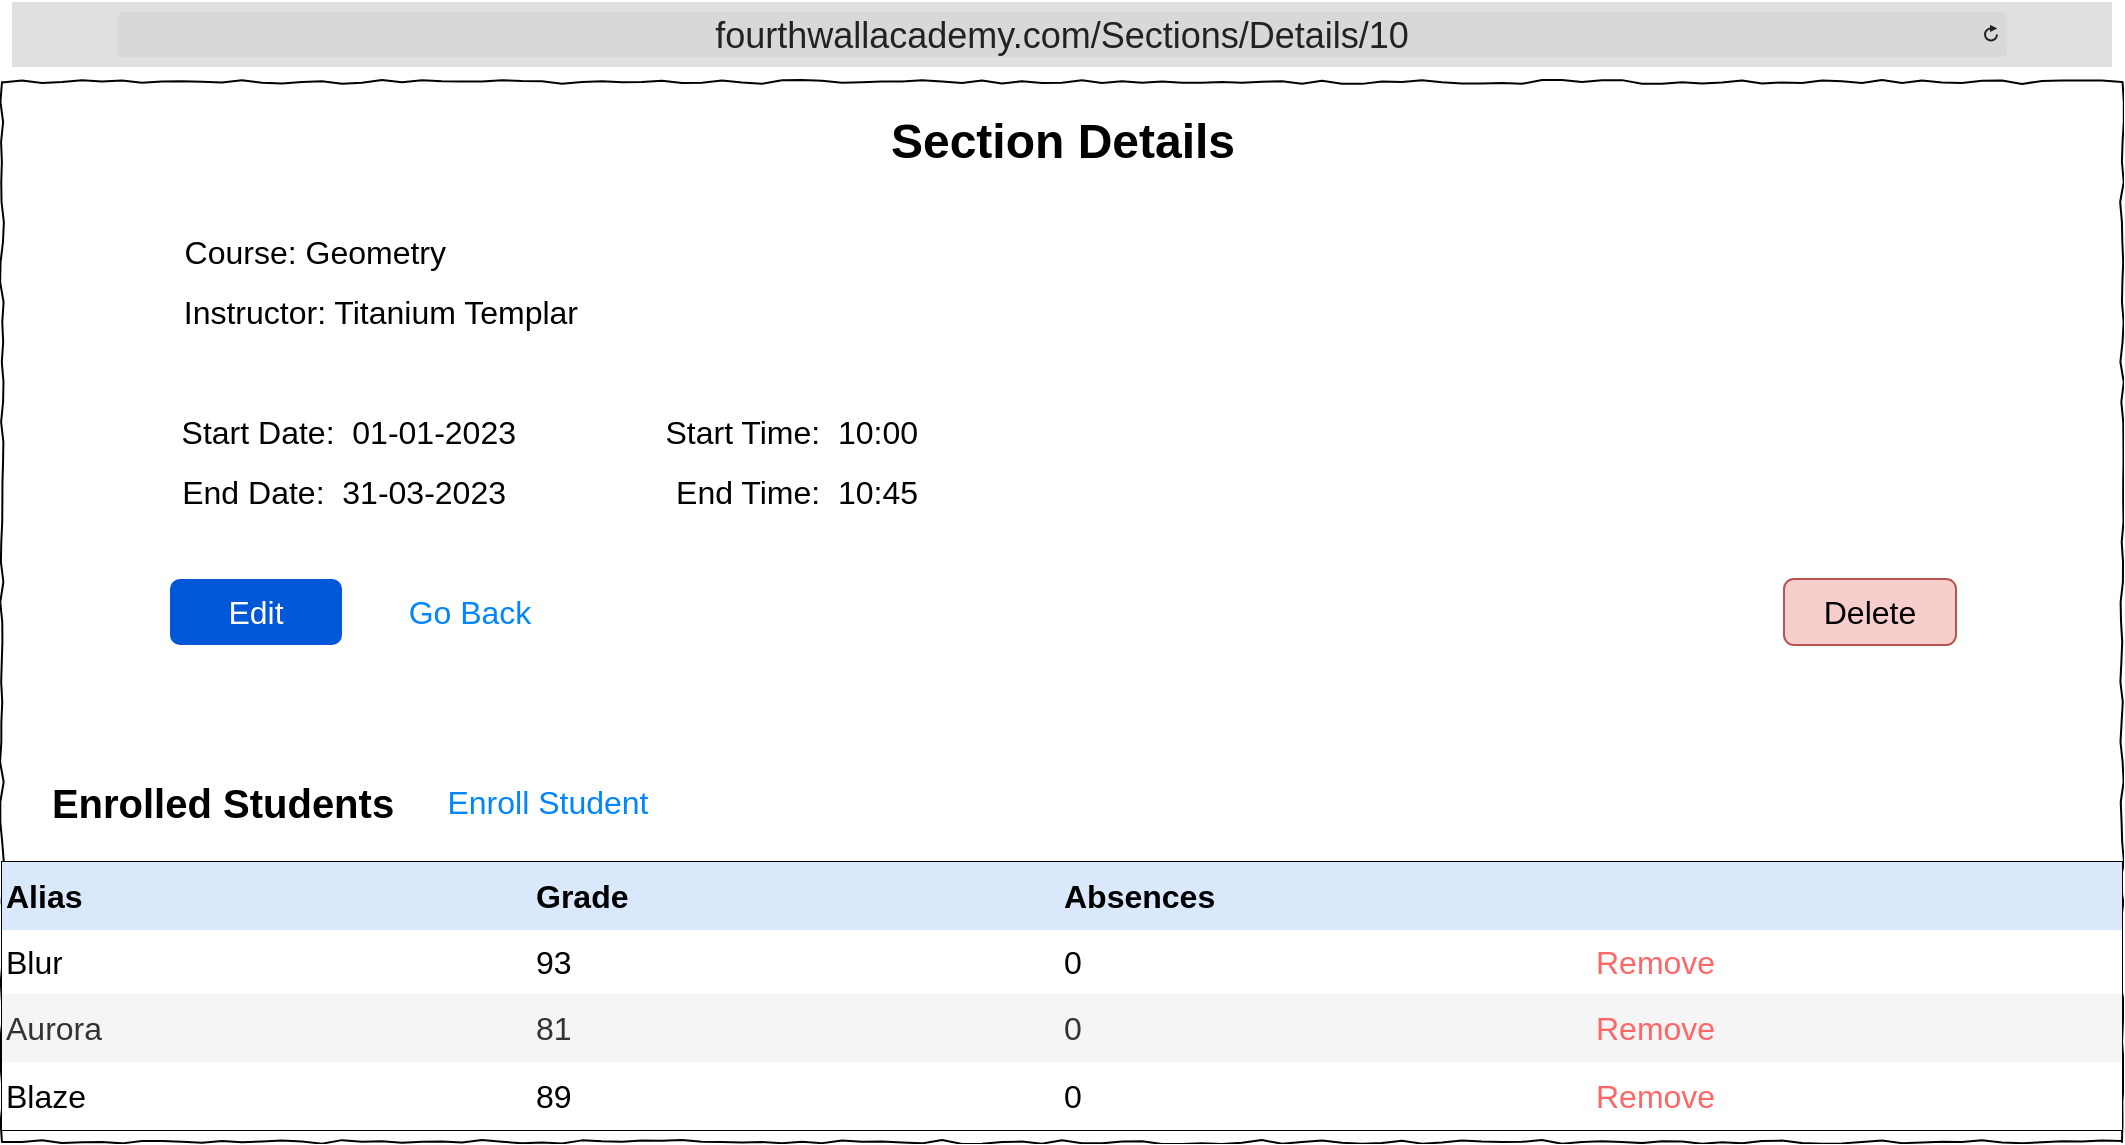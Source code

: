 <mxfile version="26.0.5" pages="2">
  <diagram name="Page-1" id="03018318-947c-dd8e-b7a3-06fadd420f32">
    <mxGraphModel dx="3354" dy="1258" grid="1" gridSize="10" guides="1" tooltips="1" connect="1" arrows="1" fold="1" page="1" pageScale="1" pageWidth="1100" pageHeight="850" background="none" math="0" shadow="0">
      <root>
        <mxCell id="0" />
        <mxCell id="1" parent="0" />
        <mxCell id="677b7b8949515195-1" value="" style="whiteSpace=wrap;html=1;rounded=0;shadow=0;labelBackgroundColor=none;strokeColor=#000000;strokeWidth=1;fillColor=none;fontFamily=Verdana;fontSize=12;fontColor=#000000;align=center;comic=1;" parent="1" vertex="1">
          <mxGeometry x="20" y="50" width="1060" height="530" as="geometry" />
        </mxCell>
        <mxCell id="gBdz1FRmPUKY2ZFgMoxz-1" value="&lt;font style=&quot;font-size: 18px;&quot;&gt;fourthwallacademy.com/Sections/Details/10&lt;/font&gt;" style="html=1;strokeWidth=1;shadow=0;dashed=0;shape=mxgraph.ios7ui.url;fillColor=#e0e0e0;strokeColor=#c0c0c0;buttonText=;strokeColor2=#222222;fontColor=#222222;fontSize=8;spacingTop=2;align=center;whiteSpace=wrap;" parent="1" vertex="1">
          <mxGeometry x="25" y="10" width="1050" height="32.5" as="geometry" />
        </mxCell>
        <mxCell id="CBU3p2uWpCq7XRt16fgI-3" value="&lt;font style=&quot;font-size: 16px;&quot;&gt;Course: Geometry&lt;/font&gt;" style="text;html=1;align=right;verticalAlign=middle;whiteSpace=wrap;rounded=0;" parent="1" vertex="1">
          <mxGeometry x="94" y="120" width="150" height="30" as="geometry" />
        </mxCell>
        <mxCell id="CBU3p2uWpCq7XRt16fgI-11" value="&lt;font style=&quot;font-size: 16px;&quot;&gt;Edit&lt;/font&gt;" style="rounded=1;fillColor=#0057D8;strokeColor=none;html=1;whiteSpace=wrap;fontColor=#ffffff;align=center;verticalAlign=middle;fontStyle=0;fontSize=12;sketch=0;" parent="1" vertex="1">
          <mxGeometry x="104" y="298.5" width="86" height="33" as="geometry" />
        </mxCell>
        <mxCell id="CBU3p2uWpCq7XRt16fgI-12" value="Go Back" style="html=1;shadow=0;dashed=0;shape=mxgraph.bootstrap.rrect;rSize=5;strokeColor=none;strokeWidth=1;fillColor=none;fontColor=#0085FC;whiteSpace=wrap;align=center;verticalAlign=middle;spacingLeft=0;fontStyle=0;fontSize=16;spacing=5;" parent="1" vertex="1">
          <mxGeometry x="204" y="295" width="100" height="40" as="geometry" />
        </mxCell>
        <mxCell id="CBU3p2uWpCq7XRt16fgI-16" value="Section Details" style="text;strokeColor=none;fillColor=none;html=1;fontSize=24;fontStyle=1;verticalAlign=middle;align=center;" parent="1" vertex="1">
          <mxGeometry x="445" y="60" width="210" height="40" as="geometry" />
        </mxCell>
        <mxCell id="CBU3p2uWpCq7XRt16fgI-17" value="&lt;font style=&quot;font-size: 16px;&quot;&gt;Delete&lt;/font&gt;" style="rounded=1;fillColor=#f8cecc;strokeColor=#b85450;html=1;whiteSpace=wrap;align=center;verticalAlign=middle;fontStyle=0;fontSize=12;sketch=0;" parent="1" vertex="1">
          <mxGeometry x="911" y="298.5" width="86" height="33" as="geometry" />
        </mxCell>
        <mxCell id="8BGb5dk_agc61EFe4xYI-1" value="&lt;font style=&quot;font-size: 16px;&quot;&gt;Instructor: Titanium Templar&lt;/font&gt;" style="text;html=1;align=right;verticalAlign=middle;whiteSpace=wrap;rounded=0;" parent="1" vertex="1">
          <mxGeometry x="90" y="150" width="220" height="30" as="geometry" />
        </mxCell>
        <mxCell id="8BGb5dk_agc61EFe4xYI-2" value="&lt;font style=&quot;font-size: 16px;&quot;&gt;Start Date:&amp;nbsp; 01-01-2023&lt;/font&gt;" style="text;html=1;align=right;verticalAlign=middle;whiteSpace=wrap;rounded=0;" parent="1" vertex="1">
          <mxGeometry x="99" y="210" width="180" height="30" as="geometry" />
        </mxCell>
        <mxCell id="8BGb5dk_agc61EFe4xYI-3" value="&lt;font style=&quot;font-size: 16px;&quot;&gt;End Date:&amp;nbsp; 31-03-2023&lt;/font&gt;" style="text;html=1;align=right;verticalAlign=middle;whiteSpace=wrap;rounded=0;" parent="1" vertex="1">
          <mxGeometry x="94" y="240" width="180" height="30" as="geometry" />
        </mxCell>
        <mxCell id="8BGb5dk_agc61EFe4xYI-4" value="&lt;font style=&quot;font-size: 16px;&quot;&gt;Start Time:&amp;nbsp; 10:00&lt;/font&gt;" style="text;html=1;align=right;verticalAlign=middle;whiteSpace=wrap;rounded=0;" parent="1" vertex="1">
          <mxGeometry x="340" y="210" width="140" height="30" as="geometry" />
        </mxCell>
        <mxCell id="8BGb5dk_agc61EFe4xYI-5" value="&lt;font style=&quot;font-size: 16px;&quot;&gt;End Time:&amp;nbsp; 10:45&lt;/font&gt;" style="text;html=1;align=right;verticalAlign=middle;whiteSpace=wrap;rounded=0;" parent="1" vertex="1">
          <mxGeometry x="340" y="240" width="140" height="30" as="geometry" />
        </mxCell>
        <mxCell id="PrH8R2ojVTRyC5sa_m7O-1" value="" style="shape=table;startSize=0;container=1;collapsible=0;childLayout=tableLayout;strokeColor=default;fontSize=16;fontStyle=1" parent="1" vertex="1">
          <mxGeometry x="20" y="440" width="1060" height="134" as="geometry" />
        </mxCell>
        <mxCell id="PrH8R2ojVTRyC5sa_m7O-2" value="" style="shape=tableRow;horizontal=0;startSize=0;swimlaneHead=0;swimlaneBody=0;strokeColor=inherit;top=0;left=0;bottom=0;right=0;collapsible=0;dropTarget=0;fillColor=none;points=[[0,0.5],[1,0.5]];portConstraint=eastwest;fontSize=16;" parent="PrH8R2ojVTRyC5sa_m7O-1" vertex="1">
          <mxGeometry width="1060" height="34" as="geometry" />
        </mxCell>
        <mxCell id="PrH8R2ojVTRyC5sa_m7O-3" value="&lt;b&gt;Alias&lt;/b&gt;" style="shape=partialRectangle;html=1;whiteSpace=wrap;connectable=0;overflow=hidden;top=0;left=0;bottom=0;right=0;pointerEvents=1;fontSize=16;fillColor=#dae8fc;strokeColor=#6c8ebf;align=left;" parent="PrH8R2ojVTRyC5sa_m7O-2" vertex="1">
          <mxGeometry width="265" height="34" as="geometry">
            <mxRectangle width="265" height="34" as="alternateBounds" />
          </mxGeometry>
        </mxCell>
        <mxCell id="PrH8R2ojVTRyC5sa_m7O-4" value="&lt;b&gt;Grade&lt;/b&gt;" style="shape=partialRectangle;html=1;whiteSpace=wrap;connectable=0;overflow=hidden;top=0;left=0;bottom=0;right=0;pointerEvents=1;fontSize=16;fillColor=#dae8fc;strokeColor=#6c8ebf;align=left;" parent="PrH8R2ojVTRyC5sa_m7O-2" vertex="1">
          <mxGeometry x="265" width="264" height="34" as="geometry">
            <mxRectangle width="264" height="34" as="alternateBounds" />
          </mxGeometry>
        </mxCell>
        <mxCell id="PrH8R2ojVTRyC5sa_m7O-5" value="&lt;b&gt;Absences&lt;/b&gt;" style="shape=partialRectangle;html=1;whiteSpace=wrap;connectable=0;overflow=hidden;top=0;left=0;bottom=0;right=0;pointerEvents=1;fontSize=16;fillColor=#dae8fc;strokeColor=#6c8ebf;align=left;" parent="PrH8R2ojVTRyC5sa_m7O-2" vertex="1">
          <mxGeometry x="529" width="266" height="34" as="geometry">
            <mxRectangle width="266" height="34" as="alternateBounds" />
          </mxGeometry>
        </mxCell>
        <mxCell id="PrH8R2ojVTRyC5sa_m7O-14" style="shape=partialRectangle;html=1;whiteSpace=wrap;connectable=0;overflow=hidden;top=0;left=0;bottom=0;right=0;pointerEvents=1;fontSize=16;fillColor=#dae8fc;strokeColor=#6c8ebf;align=left;" parent="PrH8R2ojVTRyC5sa_m7O-2" vertex="1">
          <mxGeometry x="795" width="265" height="34" as="geometry">
            <mxRectangle width="265" height="34" as="alternateBounds" />
          </mxGeometry>
        </mxCell>
        <mxCell id="PrH8R2ojVTRyC5sa_m7O-6" value="" style="shape=tableRow;horizontal=0;startSize=0;swimlaneHead=0;swimlaneBody=0;strokeColor=inherit;top=0;left=0;bottom=0;right=0;collapsible=0;dropTarget=0;fillColor=none;points=[[0,0.5],[1,0.5]];portConstraint=eastwest;fontSize=16;" parent="PrH8R2ojVTRyC5sa_m7O-1" vertex="1">
          <mxGeometry y="34" width="1060" height="32" as="geometry" />
        </mxCell>
        <mxCell id="PrH8R2ojVTRyC5sa_m7O-7" value="Blur" style="shape=partialRectangle;html=1;whiteSpace=wrap;connectable=0;overflow=hidden;top=0;left=0;bottom=0;right=0;pointerEvents=1;fontSize=16;align=left;" parent="PrH8R2ojVTRyC5sa_m7O-6" vertex="1">
          <mxGeometry width="265" height="32" as="geometry">
            <mxRectangle width="265" height="32" as="alternateBounds" />
          </mxGeometry>
        </mxCell>
        <mxCell id="PrH8R2ojVTRyC5sa_m7O-8" value="93" style="shape=partialRectangle;html=1;whiteSpace=wrap;connectable=0;overflow=hidden;top=0;left=0;bottom=0;right=0;pointerEvents=1;fontSize=16;align=left;" parent="PrH8R2ojVTRyC5sa_m7O-6" vertex="1">
          <mxGeometry x="265" width="264" height="32" as="geometry">
            <mxRectangle width="264" height="32" as="alternateBounds" />
          </mxGeometry>
        </mxCell>
        <mxCell id="PrH8R2ojVTRyC5sa_m7O-9" value="0" style="shape=partialRectangle;html=1;whiteSpace=wrap;connectable=0;overflow=hidden;top=0;left=0;bottom=0;right=0;pointerEvents=1;fontSize=16;align=left;" parent="PrH8R2ojVTRyC5sa_m7O-6" vertex="1">
          <mxGeometry x="529" width="266" height="32" as="geometry">
            <mxRectangle width="266" height="32" as="alternateBounds" />
          </mxGeometry>
        </mxCell>
        <mxCell id="PrH8R2ojVTRyC5sa_m7O-15" value="&lt;font color=&quot;#ff6666&quot;&gt;Remove&lt;/font&gt;" style="shape=partialRectangle;html=1;whiteSpace=wrap;connectable=0;overflow=hidden;top=0;left=0;bottom=0;right=0;pointerEvents=1;fontSize=16;align=left;" parent="PrH8R2ojVTRyC5sa_m7O-6" vertex="1">
          <mxGeometry x="795" width="265" height="32" as="geometry">
            <mxRectangle width="265" height="32" as="alternateBounds" />
          </mxGeometry>
        </mxCell>
        <mxCell id="PrH8R2ojVTRyC5sa_m7O-10" value="" style="shape=tableRow;horizontal=0;startSize=0;swimlaneHead=0;swimlaneBody=0;strokeColor=inherit;top=0;left=0;bottom=0;right=0;collapsible=0;dropTarget=0;fillColor=none;points=[[0,0.5],[1,0.5]];portConstraint=eastwest;fontSize=16;" parent="PrH8R2ojVTRyC5sa_m7O-1" vertex="1">
          <mxGeometry y="66" width="1060" height="34" as="geometry" />
        </mxCell>
        <mxCell id="PrH8R2ojVTRyC5sa_m7O-11" value="Aurora" style="shape=partialRectangle;html=1;whiteSpace=wrap;connectable=0;overflow=hidden;top=0;left=0;bottom=0;right=0;pointerEvents=1;fontSize=16;fillColor=#f5f5f5;fontColor=#333333;strokeColor=#666666;align=left;" parent="PrH8R2ojVTRyC5sa_m7O-10" vertex="1">
          <mxGeometry width="265" height="34" as="geometry">
            <mxRectangle width="265" height="34" as="alternateBounds" />
          </mxGeometry>
        </mxCell>
        <mxCell id="PrH8R2ojVTRyC5sa_m7O-12" value="81" style="shape=partialRectangle;html=1;whiteSpace=wrap;connectable=0;overflow=hidden;top=0;left=0;bottom=0;right=0;pointerEvents=1;fontSize=16;fillColor=#f5f5f5;fontColor=#333333;strokeColor=#666666;align=left;" parent="PrH8R2ojVTRyC5sa_m7O-10" vertex="1">
          <mxGeometry x="265" width="264" height="34" as="geometry">
            <mxRectangle width="264" height="34" as="alternateBounds" />
          </mxGeometry>
        </mxCell>
        <mxCell id="PrH8R2ojVTRyC5sa_m7O-13" value="0" style="shape=partialRectangle;html=1;whiteSpace=wrap;connectable=0;overflow=hidden;top=0;left=0;bottom=0;right=0;pointerEvents=1;fontSize=16;fillColor=#f5f5f5;fontColor=#333333;strokeColor=#666666;align=left;" parent="PrH8R2ojVTRyC5sa_m7O-10" vertex="1">
          <mxGeometry x="529" width="266" height="34" as="geometry">
            <mxRectangle width="266" height="34" as="alternateBounds" />
          </mxGeometry>
        </mxCell>
        <mxCell id="PrH8R2ojVTRyC5sa_m7O-16" value="&lt;font color=&quot;#ff6666&quot;&gt;Remove&lt;/font&gt;" style="shape=partialRectangle;html=1;whiteSpace=wrap;connectable=0;overflow=hidden;top=0;left=0;bottom=0;right=0;pointerEvents=1;fontSize=16;fillColor=#f5f5f5;fontColor=#333333;strokeColor=#666666;align=left;" parent="PrH8R2ojVTRyC5sa_m7O-10" vertex="1">
          <mxGeometry x="795" width="265" height="34" as="geometry">
            <mxRectangle width="265" height="34" as="alternateBounds" />
          </mxGeometry>
        </mxCell>
        <mxCell id="PrH8R2ojVTRyC5sa_m7O-20" style="shape=tableRow;horizontal=0;startSize=0;swimlaneHead=0;swimlaneBody=0;strokeColor=inherit;top=0;left=0;bottom=0;right=0;collapsible=0;dropTarget=0;fillColor=none;points=[[0,0.5],[1,0.5]];portConstraint=eastwest;fontSize=16;" parent="PrH8R2ojVTRyC5sa_m7O-1" vertex="1">
          <mxGeometry y="100" width="1060" height="34" as="geometry" />
        </mxCell>
        <mxCell id="PrH8R2ojVTRyC5sa_m7O-21" value="Blaze" style="shape=partialRectangle;html=1;whiteSpace=wrap;connectable=0;overflow=hidden;top=0;left=0;bottom=0;right=0;pointerEvents=1;fontSize=16;align=left;" parent="PrH8R2ojVTRyC5sa_m7O-20" vertex="1">
          <mxGeometry width="265" height="34" as="geometry">
            <mxRectangle width="265" height="34" as="alternateBounds" />
          </mxGeometry>
        </mxCell>
        <mxCell id="PrH8R2ojVTRyC5sa_m7O-22" value="89" style="shape=partialRectangle;html=1;whiteSpace=wrap;connectable=0;overflow=hidden;top=0;left=0;bottom=0;right=0;pointerEvents=1;fontSize=16;align=left;" parent="PrH8R2ojVTRyC5sa_m7O-20" vertex="1">
          <mxGeometry x="265" width="264" height="34" as="geometry">
            <mxRectangle width="264" height="34" as="alternateBounds" />
          </mxGeometry>
        </mxCell>
        <mxCell id="PrH8R2ojVTRyC5sa_m7O-23" value="0" style="shape=partialRectangle;html=1;whiteSpace=wrap;connectable=0;overflow=hidden;top=0;left=0;bottom=0;right=0;pointerEvents=1;fontSize=16;align=left;" parent="PrH8R2ojVTRyC5sa_m7O-20" vertex="1">
          <mxGeometry x="529" width="266" height="34" as="geometry">
            <mxRectangle width="266" height="34" as="alternateBounds" />
          </mxGeometry>
        </mxCell>
        <mxCell id="PrH8R2ojVTRyC5sa_m7O-24" value="&lt;font color=&quot;#ff6666&quot;&gt;Remove&lt;/font&gt;" style="shape=partialRectangle;html=1;whiteSpace=wrap;connectable=0;overflow=hidden;top=0;left=0;bottom=0;right=0;pointerEvents=1;fontSize=16;align=left;" parent="PrH8R2ojVTRyC5sa_m7O-20" vertex="1">
          <mxGeometry x="795" width="265" height="34" as="geometry">
            <mxRectangle width="265" height="34" as="alternateBounds" />
          </mxGeometry>
        </mxCell>
        <mxCell id="PrH8R2ojVTRyC5sa_m7O-25" value="&lt;font style=&quot;font-size: 20px;&quot;&gt;Enrolled Students&lt;/font&gt;" style="text;strokeColor=none;fillColor=none;html=1;fontSize=24;fontStyle=1;verticalAlign=middle;align=center;" parent="1" vertex="1">
          <mxGeometry x="25" y="390" width="210" height="40" as="geometry" />
        </mxCell>
        <mxCell id="PrH8R2ojVTRyC5sa_m7O-26" value="Enroll Student" style="html=1;shadow=0;dashed=0;shape=mxgraph.bootstrap.rrect;rSize=5;strokeColor=none;strokeWidth=1;fillColor=none;fontColor=#0085FC;whiteSpace=wrap;align=center;verticalAlign=middle;spacingLeft=0;fontStyle=0;fontSize=16;spacing=5;" parent="1" vertex="1">
          <mxGeometry x="220" y="390" width="146" height="40" as="geometry" />
        </mxCell>
      </root>
    </mxGraphModel>
  </diagram>
  <diagram id="c-LDKFhOnjvrz9_vMBn8" name="Seite-2">
    <mxGraphModel dx="3354" dy="1258" grid="1" gridSize="10" guides="1" tooltips="1" connect="1" arrows="1" fold="1" page="1" pageScale="1" pageWidth="827" pageHeight="1169" math="0" shadow="0">
      <root>
        <mxCell id="0" />
        <mxCell id="1" parent="0" />
      </root>
    </mxGraphModel>
  </diagram>
</mxfile>
